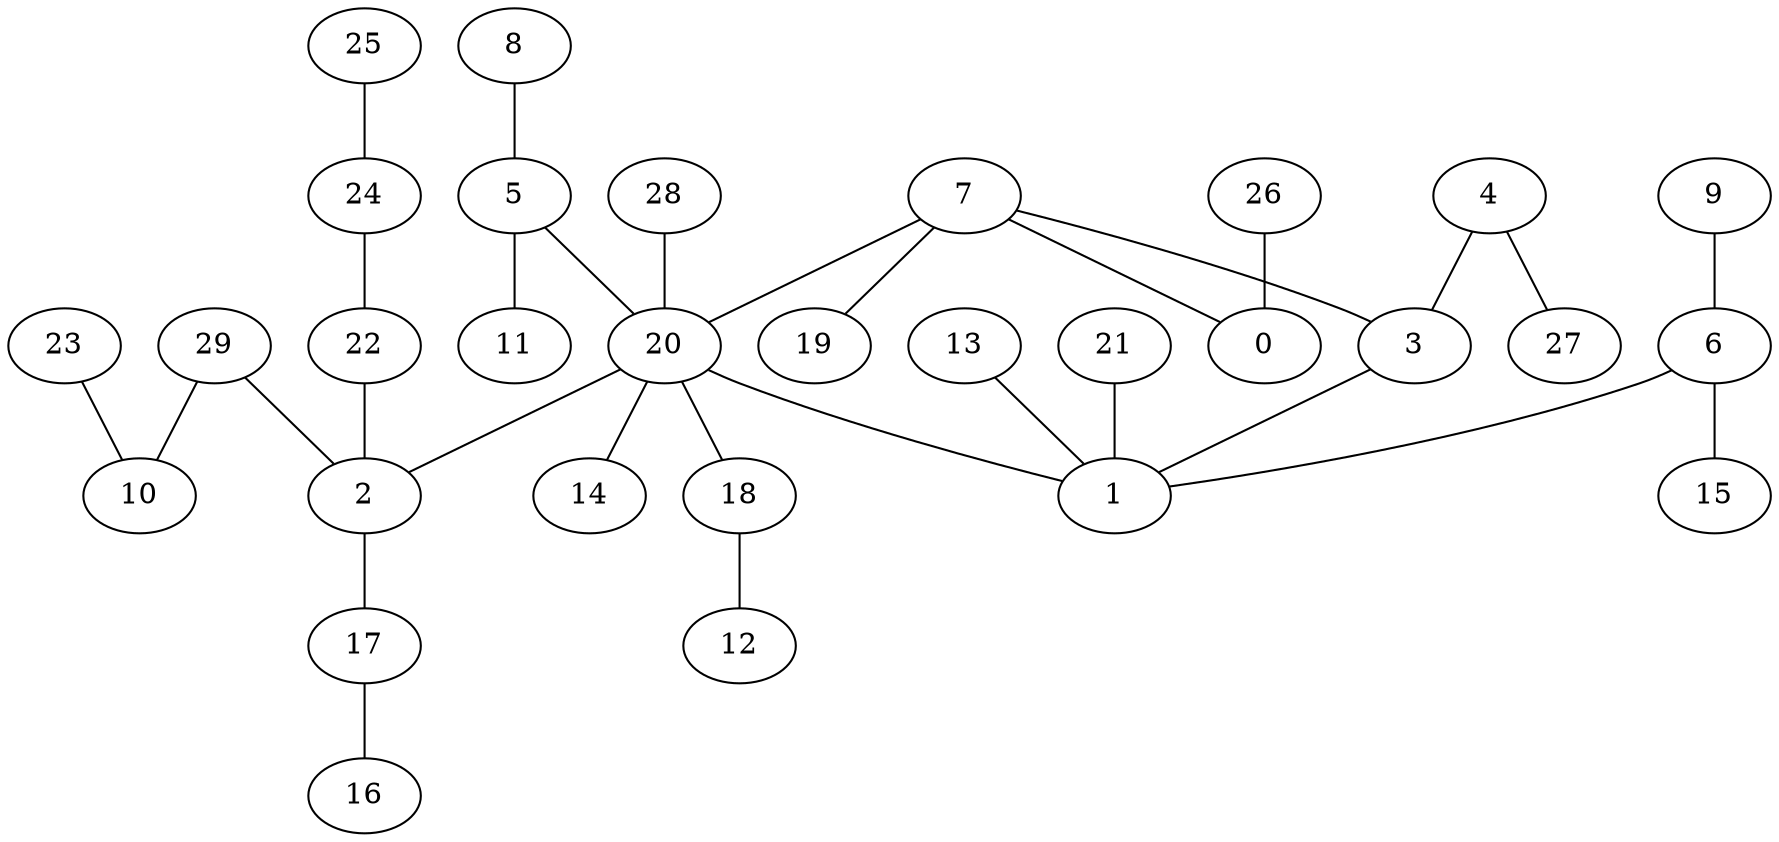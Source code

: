 digraph GG_graph {

subgraph G_graph {
edge [color = black]
"29" -> "10" [dir = none]
"29" -> "2" [dir = none]
"13" -> "1" [dir = none]
"3" -> "1" [dir = none]
"6" -> "15" [dir = none]
"6" -> "1" [dir = none]
"20" -> "14" [dir = none]
"20" -> "2" [dir = none]
"20" -> "18" [dir = none]
"20" -> "1" [dir = none]
"9" -> "6" [dir = none]
"22" -> "2" [dir = none]
"17" -> "16" [dir = none]
"28" -> "20" [dir = none]
"25" -> "24" [dir = none]
"2" -> "17" [dir = none]
"26" -> "0" [dir = none]
"5" -> "11" [dir = none]
"5" -> "20" [dir = none]
"18" -> "12" [dir = none]
"7" -> "0" [dir = none]
"7" -> "19" [dir = none]
"7" -> "20" [dir = none]
"8" -> "5" [dir = none]
"4" -> "27" [dir = none]
"4" -> "3" [dir = none]
"21" -> "1" [dir = none]
"23" -> "10" [dir = none]
"24" -> "22" [dir = none]
"7" -> "3" [dir = none]
}

}
